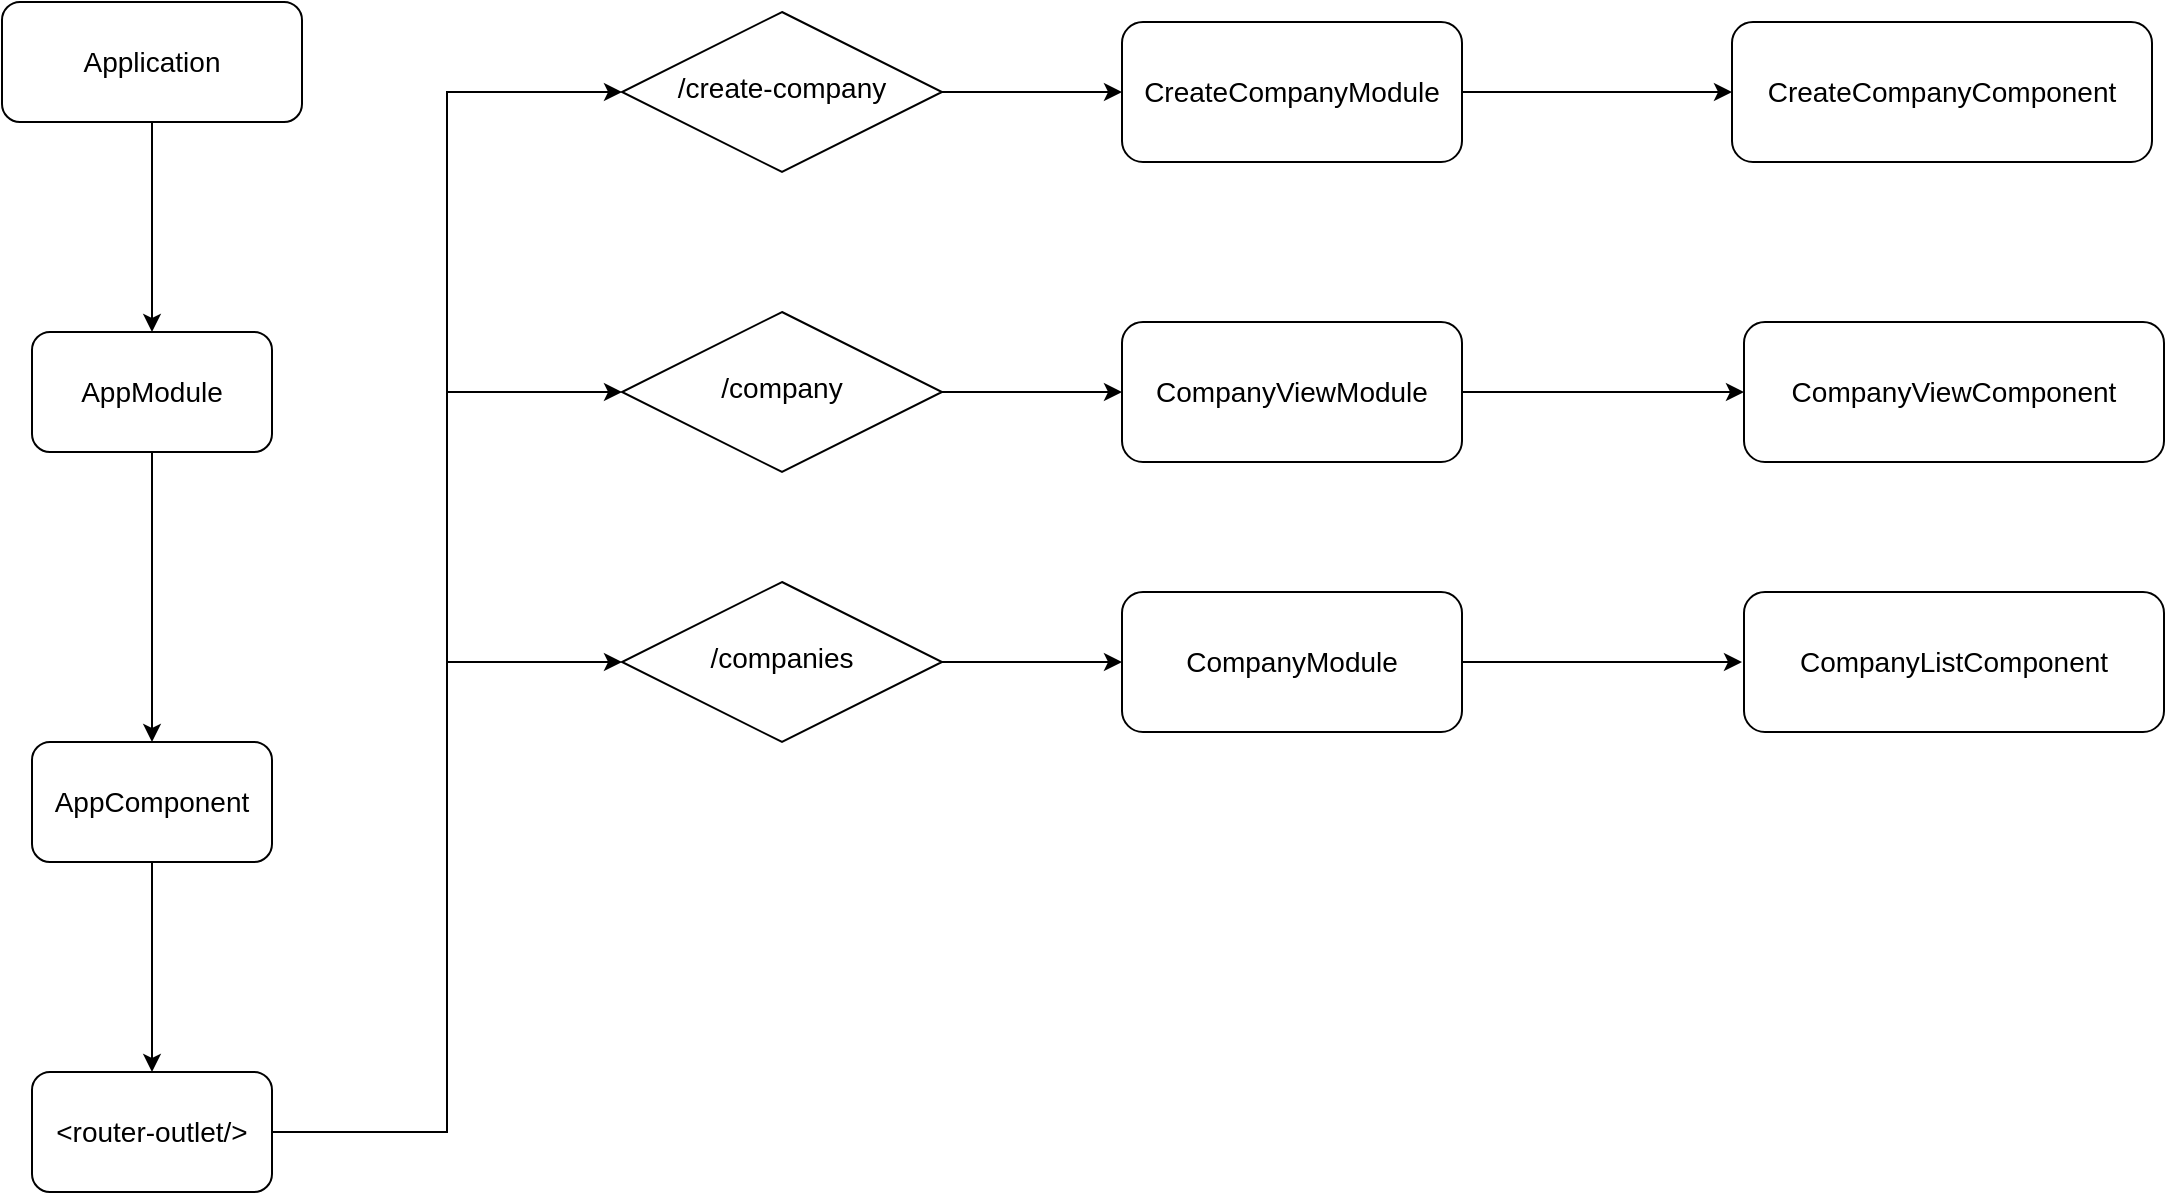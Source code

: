 <mxfile version="14.6.6" type="github" pages="2">
  <diagram id="C5RBs43oDa-KdzZeNtuy" name="Flow diagram">
    <mxGraphModel dx="1662" dy="794" grid="1" gridSize="10" guides="1" tooltips="1" connect="1" arrows="1" fold="1" page="1" pageScale="1" pageWidth="827" pageHeight="1169" math="0" shadow="0">
      <root>
        <mxCell id="WIyWlLk6GJQsqaUBKTNV-0" />
        <mxCell id="WIyWlLk6GJQsqaUBKTNV-1" parent="WIyWlLk6GJQsqaUBKTNV-0" />
        <mxCell id="ve32aK75xmh0L7JHemRm-0" style="edgeStyle=orthogonalEdgeStyle;rounded=0;orthogonalLoop=1;jettySize=auto;html=1;entryX=0.5;entryY=0;entryDx=0;entryDy=0;" parent="WIyWlLk6GJQsqaUBKTNV-1" source="WIyWlLk6GJQsqaUBKTNV-3" target="ve32aK75xmh0L7JHemRm-1" edge="1">
          <mxGeometry relative="1" as="geometry">
            <mxPoint x="1170" y="100" as="targetPoint" />
            <Array as="points">
              <mxPoint x="135" y="150" />
            </Array>
          </mxGeometry>
        </mxCell>
        <mxCell id="WIyWlLk6GJQsqaUBKTNV-3" value="Application" style="rounded=1;whiteSpace=wrap;html=1;fontSize=14;glass=0;strokeWidth=1;shadow=0;" parent="WIyWlLk6GJQsqaUBKTNV-1" vertex="1">
          <mxGeometry x="60" y="60" width="150" height="60" as="geometry" />
        </mxCell>
        <mxCell id="ve32aK75xmh0L7JHemRm-15" style="edgeStyle=orthogonalEdgeStyle;rounded=0;orthogonalLoop=1;jettySize=auto;html=1;" parent="WIyWlLk6GJQsqaUBKTNV-1" source="WIyWlLk6GJQsqaUBKTNV-6" target="ve32aK75xmh0L7JHemRm-11" edge="1">
          <mxGeometry relative="1" as="geometry" />
        </mxCell>
        <mxCell id="WIyWlLk6GJQsqaUBKTNV-6" value="/create-company" style="rhombus;whiteSpace=wrap;html=1;shadow=0;fontFamily=Helvetica;fontSize=14;align=center;strokeWidth=1;spacing=6;spacingTop=-4;rounded=0;" parent="WIyWlLk6GJQsqaUBKTNV-1" vertex="1">
          <mxGeometry x="370" y="65" width="160" height="80" as="geometry" />
        </mxCell>
        <mxCell id="WIyWlLk6GJQsqaUBKTNV-7" value="CreateCompanyComponent" style="rounded=1;whiteSpace=wrap;html=1;fontSize=14;glass=0;strokeWidth=1;shadow=0;" parent="WIyWlLk6GJQsqaUBKTNV-1" vertex="1">
          <mxGeometry x="925" y="70" width="210" height="70" as="geometry" />
        </mxCell>
        <mxCell id="ve32aK75xmh0L7JHemRm-3" style="edgeStyle=orthogonalEdgeStyle;rounded=0;orthogonalLoop=1;jettySize=auto;html=1;" parent="WIyWlLk6GJQsqaUBKTNV-1" source="ve32aK75xmh0L7JHemRm-1" target="ve32aK75xmh0L7JHemRm-4" edge="1">
          <mxGeometry relative="1" as="geometry">
            <mxPoint x="360" y="250" as="targetPoint" />
          </mxGeometry>
        </mxCell>
        <mxCell id="ve32aK75xmh0L7JHemRm-1" value="AppModule" style="rounded=1;whiteSpace=wrap;html=1;fontSize=14;" parent="WIyWlLk6GJQsqaUBKTNV-1" vertex="1">
          <mxGeometry x="75" y="225" width="120" height="60" as="geometry" />
        </mxCell>
        <mxCell id="ve32aK75xmh0L7JHemRm-6" style="edgeStyle=orthogonalEdgeStyle;rounded=0;orthogonalLoop=1;jettySize=auto;html=1;" parent="WIyWlLk6GJQsqaUBKTNV-1" source="ve32aK75xmh0L7JHemRm-4" target="ve32aK75xmh0L7JHemRm-7" edge="1">
          <mxGeometry relative="1" as="geometry">
            <mxPoint x="360" y="410" as="targetPoint" />
          </mxGeometry>
        </mxCell>
        <mxCell id="ve32aK75xmh0L7JHemRm-4" value="AppComponent" style="rounded=1;whiteSpace=wrap;html=1;fontSize=14;" parent="WIyWlLk6GJQsqaUBKTNV-1" vertex="1">
          <mxGeometry x="75" y="430" width="120" height="60" as="geometry" />
        </mxCell>
        <mxCell id="ve32aK75xmh0L7JHemRm-18" style="edgeStyle=orthogonalEdgeStyle;rounded=0;orthogonalLoop=1;jettySize=auto;html=1;entryX=0;entryY=0.5;entryDx=0;entryDy=0;" parent="WIyWlLk6GJQsqaUBKTNV-1" source="ve32aK75xmh0L7JHemRm-7" target="WIyWlLk6GJQsqaUBKTNV-6" edge="1">
          <mxGeometry relative="1" as="geometry" />
        </mxCell>
        <mxCell id="ve32aK75xmh0L7JHemRm-39" style="edgeStyle=orthogonalEdgeStyle;rounded=0;jumpSize=6;orthogonalLoop=1;jettySize=auto;html=1;entryX=0;entryY=0.5;entryDx=0;entryDy=0;fontSize=14;startArrow=none;startFill=0;endArrow=classic;endFill=1;endSize=6;strokeWidth=1;" parent="WIyWlLk6GJQsqaUBKTNV-1" source="ve32aK75xmh0L7JHemRm-7" target="ve32aK75xmh0L7JHemRm-22" edge="1">
          <mxGeometry relative="1" as="geometry" />
        </mxCell>
        <mxCell id="ve32aK75xmh0L7JHemRm-40" style="edgeStyle=orthogonalEdgeStyle;rounded=0;jumpSize=6;orthogonalLoop=1;jettySize=auto;html=1;entryX=0;entryY=0.5;entryDx=0;entryDy=0;fontSize=14;startArrow=none;startFill=0;endArrow=classic;endFill=1;endSize=6;strokeWidth=1;" parent="WIyWlLk6GJQsqaUBKTNV-1" source="ve32aK75xmh0L7JHemRm-7" target="ve32aK75xmh0L7JHemRm-27" edge="1">
          <mxGeometry relative="1" as="geometry" />
        </mxCell>
        <mxCell id="ve32aK75xmh0L7JHemRm-7" value="&amp;lt;router-outlet/&amp;gt;" style="rounded=1;whiteSpace=wrap;html=1;fontSize=14;" parent="WIyWlLk6GJQsqaUBKTNV-1" vertex="1">
          <mxGeometry x="75" y="595" width="120" height="60" as="geometry" />
        </mxCell>
        <mxCell id="ve32aK75xmh0L7JHemRm-16" style="edgeStyle=orthogonalEdgeStyle;rounded=0;orthogonalLoop=1;jettySize=auto;html=1;" parent="WIyWlLk6GJQsqaUBKTNV-1" source="ve32aK75xmh0L7JHemRm-11" target="WIyWlLk6GJQsqaUBKTNV-7" edge="1">
          <mxGeometry relative="1" as="geometry" />
        </mxCell>
        <mxCell id="ve32aK75xmh0L7JHemRm-11" value="CreateCompanyModule" style="rounded=1;whiteSpace=wrap;html=1;fontSize=14;" parent="WIyWlLk6GJQsqaUBKTNV-1" vertex="1">
          <mxGeometry x="620" y="70" width="170" height="70" as="geometry" />
        </mxCell>
        <mxCell id="ve32aK75xmh0L7JHemRm-21" style="edgeStyle=orthogonalEdgeStyle;rounded=0;orthogonalLoop=1;jettySize=auto;html=1;" parent="WIyWlLk6GJQsqaUBKTNV-1" source="ve32aK75xmh0L7JHemRm-22" target="ve32aK75xmh0L7JHemRm-25" edge="1">
          <mxGeometry relative="1" as="geometry" />
        </mxCell>
        <mxCell id="ve32aK75xmh0L7JHemRm-22" value="/company" style="rhombus;whiteSpace=wrap;html=1;shadow=0;fontFamily=Helvetica;fontSize=14;align=center;strokeWidth=1;spacing=6;spacingTop=-4;rounded=0;" parent="WIyWlLk6GJQsqaUBKTNV-1" vertex="1">
          <mxGeometry x="370" y="215" width="160" height="80" as="geometry" />
        </mxCell>
        <mxCell id="ve32aK75xmh0L7JHemRm-23" value="CompanyViewComponent" style="rounded=1;whiteSpace=wrap;html=1;fontSize=14;glass=0;strokeWidth=1;shadow=0;" parent="WIyWlLk6GJQsqaUBKTNV-1" vertex="1">
          <mxGeometry x="931" y="220" width="210" height="70" as="geometry" />
        </mxCell>
        <mxCell id="ve32aK75xmh0L7JHemRm-24" style="edgeStyle=orthogonalEdgeStyle;rounded=0;orthogonalLoop=1;jettySize=auto;html=1;" parent="WIyWlLk6GJQsqaUBKTNV-1" source="ve32aK75xmh0L7JHemRm-25" target="ve32aK75xmh0L7JHemRm-23" edge="1">
          <mxGeometry relative="1" as="geometry" />
        </mxCell>
        <mxCell id="ve32aK75xmh0L7JHemRm-25" value="CompanyViewModule" style="rounded=1;whiteSpace=wrap;html=1;fontSize=14;" parent="WIyWlLk6GJQsqaUBKTNV-1" vertex="1">
          <mxGeometry x="620" y="220" width="170" height="70" as="geometry" />
        </mxCell>
        <mxCell id="ve32aK75xmh0L7JHemRm-43" style="edgeStyle=orthogonalEdgeStyle;rounded=0;jumpSize=6;orthogonalLoop=1;jettySize=auto;html=1;fontSize=14;startArrow=none;startFill=0;endArrow=classic;endFill=1;endSize=6;strokeWidth=1;" parent="WIyWlLk6GJQsqaUBKTNV-1" source="ve32aK75xmh0L7JHemRm-27" target="ve32aK75xmh0L7JHemRm-29" edge="1">
          <mxGeometry relative="1" as="geometry" />
        </mxCell>
        <mxCell id="ve32aK75xmh0L7JHemRm-27" value="/companies" style="rhombus;whiteSpace=wrap;html=1;shadow=0;fontFamily=Helvetica;fontSize=14;align=center;strokeWidth=1;spacing=6;spacingTop=-4;rounded=0;" parent="WIyWlLk6GJQsqaUBKTNV-1" vertex="1">
          <mxGeometry x="370" y="350" width="160" height="80" as="geometry" />
        </mxCell>
        <mxCell id="ve32aK75xmh0L7JHemRm-45" style="edgeStyle=orthogonalEdgeStyle;rounded=0;jumpSize=6;orthogonalLoop=1;jettySize=auto;html=1;fontSize=14;startArrow=none;startFill=0;endArrow=classic;endFill=1;endSize=6;strokeWidth=1;" parent="WIyWlLk6GJQsqaUBKTNV-1" source="ve32aK75xmh0L7JHemRm-29" edge="1">
          <mxGeometry relative="1" as="geometry">
            <mxPoint x="930" y="390.0" as="targetPoint" />
          </mxGeometry>
        </mxCell>
        <mxCell id="ve32aK75xmh0L7JHemRm-29" value="CompanyModule" style="rounded=1;whiteSpace=wrap;html=1;fontSize=14;" parent="WIyWlLk6GJQsqaUBKTNV-1" vertex="1">
          <mxGeometry x="620" y="355" width="170" height="70" as="geometry" />
        </mxCell>
        <mxCell id="ve32aK75xmh0L7JHemRm-44" value="CompanyListComponent" style="rounded=1;whiteSpace=wrap;html=1;fontSize=14;glass=0;strokeWidth=1;shadow=0;" parent="WIyWlLk6GJQsqaUBKTNV-1" vertex="1">
          <mxGeometry x="931" y="355" width="210" height="70" as="geometry" />
        </mxCell>
      </root>
    </mxGraphModel>
  </diagram>
  <diagram id="N0LPFg7Xgm0LAmaTHY5I" name="Class Diagram">
    <mxGraphModel dx="3973" dy="1380" grid="1" gridSize="10" guides="1" tooltips="1" connect="1" arrows="1" fold="1" page="1" pageScale="1" pageWidth="850" pageHeight="1100" math="0" shadow="0">
      <root>
        <mxCell id="qydygmRBUWw_LVg6zkOr-0" />
        <mxCell id="qydygmRBUWw_LVg6zkOr-1" parent="qydygmRBUWw_LVg6zkOr-0" />
        <mxCell id="B1F1coWtEtCeFV_Itmko-29" style="edgeStyle=orthogonalEdgeStyle;rounded=0;orthogonalLoop=1;jettySize=auto;html=1;exitX=1;exitY=0.5;exitDx=0;exitDy=0;fontSize=14;" edge="1" parent="qydygmRBUWw_LVg6zkOr-1" source="B1F1coWtEtCeFV_Itmko-0" target="B1F1coWtEtCeFV_Itmko-28">
          <mxGeometry relative="1" as="geometry" />
        </mxCell>
        <mxCell id="B1F1coWtEtCeFV_Itmko-0" value="AppModule" style="swimlane;fontSize=14;" vertex="1" parent="qydygmRBUWw_LVg6zkOr-1">
          <mxGeometry x="-90" y="770" width="330" height="350" as="geometry" />
        </mxCell>
        <mxCell id="IQ5l-Bao1tqEhNfitBUV-22" value="AppComponent" style="swimlane;rounded=0;shadow=0;fontSize=14;strokeColor=#006658;fillColor=#21C0A5;html=1;fontColor=#5C5C5C;" parent="B1F1coWtEtCeFV_Itmko-0" vertex="1">
          <mxGeometry x="65" y="80" width="200" height="200" as="geometry">
            <mxRectangle x="90" y="30" width="190" height="23" as="alternateBounds" />
          </mxGeometry>
        </mxCell>
        <mxCell id="IQ5l-Bao1tqEhNfitBUV-23" value="AppUpdateService&#xa;FaviconsService&#xa;ZonarUiAnalyticsService&#xa;PreviousRouteService&#xa;I18nService&#xa;TranslateService&#xa;Translations&#xa;Router" style="text;html=1;strokeColor=none;fillColor=none;align=left;verticalAlign=middle;whiteSpace=wrap;rounded=0;shadow=0;fontSize=14;labelPosition=center;verticalLabelPosition=middle;fontColor=#5C5C5C;" parent="IQ5l-Bao1tqEhNfitBUV-22" vertex="1">
          <mxGeometry x="10" y="29" width="180" height="160" as="geometry" />
        </mxCell>
        <mxCell id="B1F1coWtEtCeFV_Itmko-42" value="import" style="edgeStyle=orthogonalEdgeStyle;rounded=0;orthogonalLoop=1;jettySize=auto;html=1;fontSize=14;endArrow=classic;endFill=1;entryX=0.5;entryY=1;entryDx=0;entryDy=0;" edge="1" parent="qydygmRBUWw_LVg6zkOr-1" source="B1F1coWtEtCeFV_Itmko-2" target="B1F1coWtEtCeFV_Itmko-0">
          <mxGeometry relative="1" as="geometry">
            <mxPoint x="80" y="1140" as="targetPoint" />
          </mxGeometry>
        </mxCell>
        <mxCell id="B1F1coWtEtCeFV_Itmko-2" value="SharedModule" style="swimlane;fontSize=14;" vertex="1" parent="qydygmRBUWw_LVg6zkOr-1">
          <mxGeometry x="-90" y="1220" width="330" height="350" as="geometry" />
        </mxCell>
        <mxCell id="IQ5l-Bao1tqEhNfitBUV-2" value="NotificationComponent" style="swimlane;rounded=0;shadow=0;fontSize=14;strokeColor=#006658;fillColor=#21C0A5;html=1;fontColor=#5C5C5C;" parent="B1F1coWtEtCeFV_Itmko-2" vertex="1">
          <mxGeometry x="65" y="70" width="200" height="200" as="geometry">
            <mxRectangle x="90" y="30" width="190" height="23" as="alternateBounds" />
          </mxGeometry>
        </mxCell>
        <mxCell id="IQ5l-Bao1tqEhNfitBUV-9" value="MatSnackBarRef&#xa;MAT_SNACK_BAR_DATA" style="text;html=1;strokeColor=none;fillColor=none;align=left;verticalAlign=middle;whiteSpace=wrap;rounded=0;shadow=0;fontSize=14;labelPosition=center;verticalLabelPosition=middle;fontColor=#5C5C5C;" parent="IQ5l-Bao1tqEhNfitBUV-2" vertex="1">
          <mxGeometry x="10" y="29" width="180" height="160" as="geometry" />
        </mxCell>
        <mxCell id="B1F1coWtEtCeFV_Itmko-9" value="CompanyModule" style="swimlane;fontSize=14;" vertex="1" parent="qydygmRBUWw_LVg6zkOr-1">
          <mxGeometry x="630" y="770" width="330" height="350" as="geometry" />
        </mxCell>
        <mxCell id="IQ5l-Bao1tqEhNfitBUV-20" value="CompanyListComponent" style="swimlane;rounded=0;shadow=0;fontSize=14;strokeColor=#006658;fillColor=#21C0A5;html=1;fontColor=#5C5C5C;" parent="B1F1coWtEtCeFV_Itmko-9" vertex="1">
          <mxGeometry x="65" y="75" width="200" height="200" as="geometry">
            <mxRectangle x="90" y="30" width="190" height="23" as="alternateBounds" />
          </mxGeometry>
        </mxCell>
        <mxCell id="IQ5l-Bao1tqEhNfitBUV-21" value="CoreCompanyApiService&#xa;AuthService&#xa;Router&#xa;I18nService&#xa;TranslateService&#xa;Translations" style="text;html=1;strokeColor=none;fillColor=none;align=left;verticalAlign=middle;whiteSpace=wrap;rounded=0;shadow=0;fontSize=14;labelPosition=center;verticalLabelPosition=middle;fontColor=#5C5C5C;" parent="IQ5l-Bao1tqEhNfitBUV-20" vertex="1">
          <mxGeometry x="10" y="29" width="180" height="160" as="geometry" />
        </mxCell>
        <mxCell id="B1F1coWtEtCeFV_Itmko-12" value="CompanyViewModule" style="swimlane;fontSize=14;" vertex="1" parent="qydygmRBUWw_LVg6zkOr-1">
          <mxGeometry x="640" y="1220" width="710" height="600" as="geometry" />
        </mxCell>
        <mxCell id="IQ5l-Bao1tqEhNfitBUV-12" value="CompanyViewComponent" style="swimlane;rounded=0;shadow=0;fontSize=14;strokeColor=#006658;fillColor=#21C0A5;html=1;fontColor=#5C5C5C;" parent="B1F1coWtEtCeFV_Itmko-12" vertex="1">
          <mxGeometry x="50" y="89" width="200" height="200" as="geometry">
            <mxRectangle x="90" y="30" width="190" height="23" as="alternateBounds" />
          </mxGeometry>
        </mxCell>
        <mxCell id="IQ5l-Bao1tqEhNfitBUV-13" value="ActivatedRoute,&#xa;Store&lt;CompanyState&gt;,&#xa;TranslateService,&#xa;Translations,&#xa;I18nService," style="text;html=1;strokeColor=none;fillColor=none;align=left;verticalAlign=middle;whiteSpace=wrap;rounded=0;shadow=0;fontSize=14;labelPosition=center;verticalLabelPosition=middle;fontColor=#5C5C5C;" parent="IQ5l-Bao1tqEhNfitBUV-12" vertex="1">
          <mxGeometry x="10" y="29" width="180" height="160" as="geometry" />
        </mxCell>
        <mxCell id="B1F1coWtEtCeFV_Itmko-39" style="edgeStyle=orthogonalEdgeStyle;rounded=0;orthogonalLoop=1;jettySize=auto;html=1;entryX=1;entryY=0.5;entryDx=0;entryDy=0;fontSize=14;endArrow=block;endFill=0;" edge="1" parent="B1F1coWtEtCeFV_Itmko-12" source="IQ5l-Bao1tqEhNfitBUV-16" target="IQ5l-Bao1tqEhNfitBUV-12">
          <mxGeometry relative="1" as="geometry" />
        </mxCell>
        <mxCell id="IQ5l-Bao1tqEhNfitBUV-16" value="AccountListComponent" style="swimlane;rounded=0;shadow=0;fontSize=14;strokeColor=#006658;fillColor=#21C0A5;html=1;fontColor=#5C5C5C;" parent="B1F1coWtEtCeFV_Itmko-12" vertex="1">
          <mxGeometry x="465" y="89" width="200" height="200" as="geometry">
            <mxRectangle x="90" y="30" width="190" height="23" as="alternateBounds" />
          </mxGeometry>
        </mxCell>
        <mxCell id="IQ5l-Bao1tqEhNfitBUV-17" value="Store&lt;CompanyState&gt;,&#xa;CoreCompanyApiService,&#xa;MatDialog,&#xa;NotificationService,&#xa;TranslateService,&#xa;Translations" style="text;html=1;strokeColor=none;fillColor=none;align=left;verticalAlign=middle;whiteSpace=wrap;rounded=0;shadow=0;fontSize=14;labelPosition=center;verticalLabelPosition=middle;fontColor=#5C5C5C;" parent="IQ5l-Bao1tqEhNfitBUV-16" vertex="1">
          <mxGeometry x="10" y="29" width="180" height="160" as="geometry" />
        </mxCell>
        <mxCell id="B1F1coWtEtCeFV_Itmko-41" value="action click" style="edgeStyle=orthogonalEdgeStyle;rounded=0;orthogonalLoop=1;jettySize=auto;html=1;entryX=0.5;entryY=1;entryDx=0;entryDy=0;fontSize=14;exitX=1;exitY=0.5;exitDx=0;exitDy=0;" edge="1" parent="B1F1coWtEtCeFV_Itmko-12" source="IQ5l-Bao1tqEhNfitBUV-14" target="IQ5l-Bao1tqEhNfitBUV-16">
          <mxGeometry relative="1" as="geometry" />
        </mxCell>
        <mxCell id="IQ5l-Bao1tqEhNfitBUV-14" value="AssociateAccountDialogComponent" style="swimlane;rounded=0;shadow=0;fontSize=14;strokeColor=#006658;fillColor=#21C0A5;html=1;fontColor=#5C5C5C;" parent="B1F1coWtEtCeFV_Itmko-12" vertex="1">
          <mxGeometry x="220" y="330" width="270" height="200" as="geometry">
            <mxRectangle x="90" y="30" width="190" height="23" as="alternateBounds" />
          </mxGeometry>
        </mxCell>
        <mxCell id="IQ5l-Bao1tqEhNfitBUV-15" value="CoreCompanyApiService&#xa;MatDialogRef&lt;AssociateAccountDialogComponent&gt;&#xa;AssociateAccountService&#xa;TranslateService&#xa;Translations&#xa;MAT_DIALOG_DATA" style="text;html=1;strokeColor=none;fillColor=none;align=left;verticalAlign=middle;whiteSpace=wrap;rounded=0;shadow=0;fontSize=14;labelPosition=center;verticalLabelPosition=middle;fontColor=#5C5C5C;" parent="IQ5l-Bao1tqEhNfitBUV-14" vertex="1">
          <mxGeometry x="10" y="29" width="250" height="160" as="geometry" />
        </mxCell>
        <mxCell id="B1F1coWtEtCeFV_Itmko-33" value="import" style="edgeStyle=orthogonalEdgeStyle;rounded=0;orthogonalLoop=1;jettySize=auto;html=1;entryX=1;entryY=0.5;entryDx=0;entryDy=0;fontSize=14;" edge="1" parent="qydygmRBUWw_LVg6zkOr-1" source="B1F1coWtEtCeFV_Itmko-15" target="B1F1coWtEtCeFV_Itmko-9">
          <mxGeometry relative="1" as="geometry">
            <Array as="points">
              <mxPoint x="1160" y="465" />
              <mxPoint x="1160" y="945" />
            </Array>
          </mxGeometry>
        </mxCell>
        <mxCell id="B1F1coWtEtCeFV_Itmko-34" value="import" style="edgeStyle=orthogonalEdgeStyle;rounded=0;orthogonalLoop=1;jettySize=auto;html=1;exitX=0;exitY=0.75;exitDx=0;exitDy=0;entryX=1;entryY=0.5;entryDx=0;entryDy=0;fontSize=14;" edge="1" parent="qydygmRBUWw_LVg6zkOr-1" source="B1F1coWtEtCeFV_Itmko-15" target="B1F1coWtEtCeFV_Itmko-12">
          <mxGeometry relative="1" as="geometry" />
        </mxCell>
        <mxCell id="B1F1coWtEtCeFV_Itmko-15" value="SearchComponentModule" style="swimlane;fontSize=14;startSize=23;" vertex="1" parent="qydygmRBUWw_LVg6zkOr-1">
          <mxGeometry x="1670" y="290" width="330" height="350" as="geometry" />
        </mxCell>
        <mxCell id="IQ5l-Bao1tqEhNfitBUV-1" value="SearchComponent" style="swimlane;rounded=0;shadow=0;fontSize=14;strokeColor=#006658;fillColor=#21C0A5;html=1;fontColor=#5C5C5C;" parent="B1F1coWtEtCeFV_Itmko-15" vertex="1">
          <mxGeometry x="65" y="75" width="200" height="200" as="geometry">
            <mxRectangle x="390" y="250" width="160" height="23" as="alternateBounds" />
          </mxGeometry>
        </mxCell>
        <mxCell id="B1F1coWtEtCeFV_Itmko-18" value="CreateCompanyModule" style="swimlane;fontSize=14;" vertex="1" parent="qydygmRBUWw_LVg6zkOr-1">
          <mxGeometry x="630" y="340" width="330" height="350" as="geometry" />
        </mxCell>
        <mxCell id="IQ5l-Bao1tqEhNfitBUV-10" value="CreateCompanyComponent" style="swimlane;rounded=0;shadow=0;fontSize=14;strokeColor=#006658;fillColor=#21C0A5;html=1;fontColor=#5C5C5C;" parent="B1F1coWtEtCeFV_Itmko-18" vertex="1">
          <mxGeometry x="65" y="75" width="200" height="200" as="geometry">
            <mxRectangle x="90" y="30" width="190" height="23" as="alternateBounds" />
          </mxGeometry>
        </mxCell>
        <mxCell id="IQ5l-Bao1tqEhNfitBUV-11" value="CoreCompanyApiService,&#xa;PreviousRouteService,&#xa;Router,&#xa;I18nService,&#xa;TranslateService,&#xa;Translations" style="text;html=1;strokeColor=none;fillColor=none;align=left;verticalAlign=middle;whiteSpace=wrap;rounded=0;shadow=0;fontSize=14;labelPosition=center;verticalLabelPosition=middle;fontColor=#5C5C5C;" parent="IQ5l-Bao1tqEhNfitBUV-10" vertex="1">
          <mxGeometry x="10" y="29" width="180" height="160" as="geometry" />
        </mxCell>
        <mxCell id="B1F1coWtEtCeFV_Itmko-30" value="create-company/" style="edgeStyle=orthogonalEdgeStyle;rounded=0;orthogonalLoop=1;jettySize=auto;html=1;exitX=0.5;exitY=0;exitDx=0;exitDy=0;entryX=0;entryY=0.5;entryDx=0;entryDy=0;fontSize=14;" edge="1" parent="qydygmRBUWw_LVg6zkOr-1" source="B1F1coWtEtCeFV_Itmko-28" target="B1F1coWtEtCeFV_Itmko-18">
          <mxGeometry relative="1" as="geometry" />
        </mxCell>
        <mxCell id="B1F1coWtEtCeFV_Itmko-31" value="companies/" style="edgeStyle=orthogonalEdgeStyle;rounded=0;orthogonalLoop=1;jettySize=auto;html=1;entryX=0;entryY=0.5;entryDx=0;entryDy=0;fontSize=14;" edge="1" parent="qydygmRBUWw_LVg6zkOr-1" source="B1F1coWtEtCeFV_Itmko-28" target="B1F1coWtEtCeFV_Itmko-9">
          <mxGeometry relative="1" as="geometry" />
        </mxCell>
        <mxCell id="B1F1coWtEtCeFV_Itmko-32" value="company/:id" style="edgeStyle=orthogonalEdgeStyle;rounded=0;orthogonalLoop=1;jettySize=auto;html=1;exitX=0.5;exitY=1;exitDx=0;exitDy=0;entryX=0;entryY=0.5;entryDx=0;entryDy=0;fontSize=14;" edge="1" parent="qydygmRBUWw_LVg6zkOr-1" source="B1F1coWtEtCeFV_Itmko-28" target="B1F1coWtEtCeFV_Itmko-12">
          <mxGeometry relative="1" as="geometry" />
        </mxCell>
        <mxCell id="B1F1coWtEtCeFV_Itmko-28" value="&amp;lt;router-outlet/&amp;gt;" style="rounded=1;whiteSpace=wrap;html=1;fontSize=14;" vertex="1" parent="qydygmRBUWw_LVg6zkOr-1">
          <mxGeometry x="365" y="915" width="120" height="60" as="geometry" />
        </mxCell>
      </root>
    </mxGraphModel>
  </diagram>
</mxfile>
